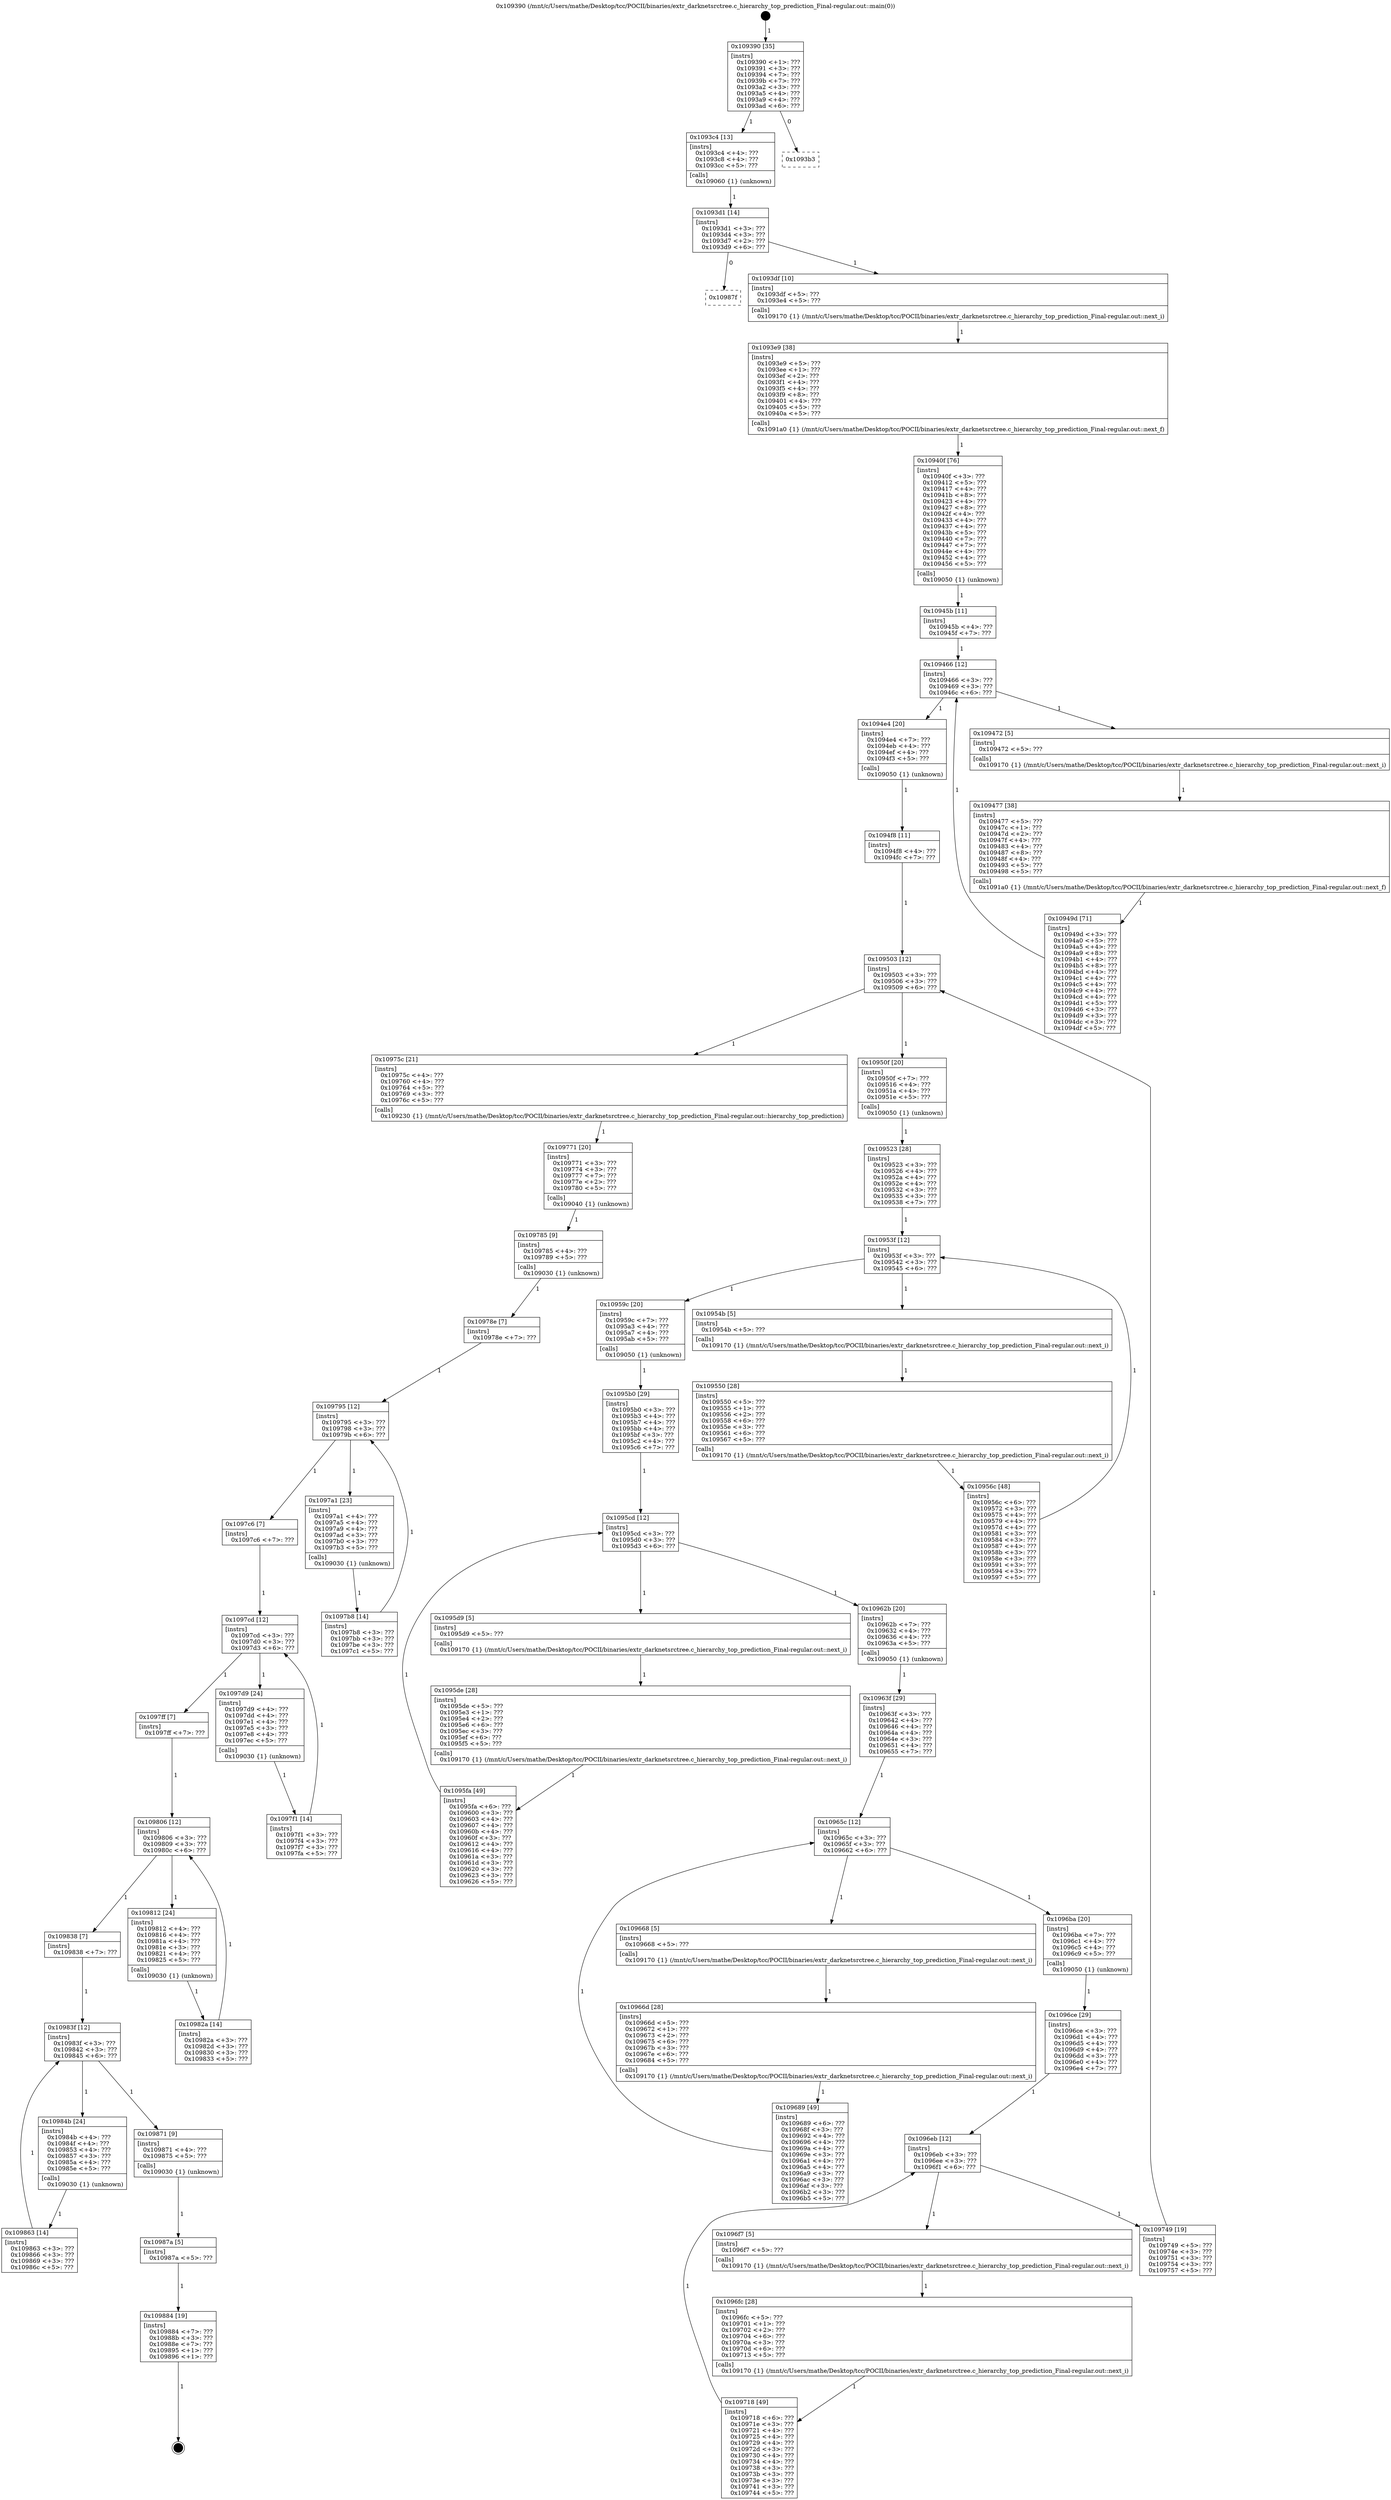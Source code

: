 digraph "0x109390" {
  label = "0x109390 (/mnt/c/Users/mathe/Desktop/tcc/POCII/binaries/extr_darknetsrctree.c_hierarchy_top_prediction_Final-regular.out::main(0))"
  labelloc = "t"
  node[shape=record]

  Entry [label="",width=0.3,height=0.3,shape=circle,fillcolor=black,style=filled]
  "0x109390" [label="{
     0x109390 [35]\l
     | [instrs]\l
     &nbsp;&nbsp;0x109390 \<+1\>: ???\l
     &nbsp;&nbsp;0x109391 \<+3\>: ???\l
     &nbsp;&nbsp;0x109394 \<+7\>: ???\l
     &nbsp;&nbsp;0x10939b \<+7\>: ???\l
     &nbsp;&nbsp;0x1093a2 \<+3\>: ???\l
     &nbsp;&nbsp;0x1093a5 \<+4\>: ???\l
     &nbsp;&nbsp;0x1093a9 \<+4\>: ???\l
     &nbsp;&nbsp;0x1093ad \<+6\>: ???\l
  }"]
  "0x1093c4" [label="{
     0x1093c4 [13]\l
     | [instrs]\l
     &nbsp;&nbsp;0x1093c4 \<+4\>: ???\l
     &nbsp;&nbsp;0x1093c8 \<+4\>: ???\l
     &nbsp;&nbsp;0x1093cc \<+5\>: ???\l
     | [calls]\l
     &nbsp;&nbsp;0x109060 \{1\} (unknown)\l
  }"]
  "0x1093b3" [label="{
     0x1093b3\l
  }", style=dashed]
  "0x1093d1" [label="{
     0x1093d1 [14]\l
     | [instrs]\l
     &nbsp;&nbsp;0x1093d1 \<+3\>: ???\l
     &nbsp;&nbsp;0x1093d4 \<+3\>: ???\l
     &nbsp;&nbsp;0x1093d7 \<+2\>: ???\l
     &nbsp;&nbsp;0x1093d9 \<+6\>: ???\l
  }"]
  "0x10987f" [label="{
     0x10987f\l
  }", style=dashed]
  "0x1093df" [label="{
     0x1093df [10]\l
     | [instrs]\l
     &nbsp;&nbsp;0x1093df \<+5\>: ???\l
     &nbsp;&nbsp;0x1093e4 \<+5\>: ???\l
     | [calls]\l
     &nbsp;&nbsp;0x109170 \{1\} (/mnt/c/Users/mathe/Desktop/tcc/POCII/binaries/extr_darknetsrctree.c_hierarchy_top_prediction_Final-regular.out::next_i)\l
  }"]
  Exit [label="",width=0.3,height=0.3,shape=circle,fillcolor=black,style=filled,peripheries=2]
  "0x1093e9" [label="{
     0x1093e9 [38]\l
     | [instrs]\l
     &nbsp;&nbsp;0x1093e9 \<+5\>: ???\l
     &nbsp;&nbsp;0x1093ee \<+1\>: ???\l
     &nbsp;&nbsp;0x1093ef \<+2\>: ???\l
     &nbsp;&nbsp;0x1093f1 \<+4\>: ???\l
     &nbsp;&nbsp;0x1093f5 \<+4\>: ???\l
     &nbsp;&nbsp;0x1093f9 \<+8\>: ???\l
     &nbsp;&nbsp;0x109401 \<+4\>: ???\l
     &nbsp;&nbsp;0x109405 \<+5\>: ???\l
     &nbsp;&nbsp;0x10940a \<+5\>: ???\l
     | [calls]\l
     &nbsp;&nbsp;0x1091a0 \{1\} (/mnt/c/Users/mathe/Desktop/tcc/POCII/binaries/extr_darknetsrctree.c_hierarchy_top_prediction_Final-regular.out::next_f)\l
  }"]
  "0x10940f" [label="{
     0x10940f [76]\l
     | [instrs]\l
     &nbsp;&nbsp;0x10940f \<+3\>: ???\l
     &nbsp;&nbsp;0x109412 \<+5\>: ???\l
     &nbsp;&nbsp;0x109417 \<+4\>: ???\l
     &nbsp;&nbsp;0x10941b \<+8\>: ???\l
     &nbsp;&nbsp;0x109423 \<+4\>: ???\l
     &nbsp;&nbsp;0x109427 \<+8\>: ???\l
     &nbsp;&nbsp;0x10942f \<+4\>: ???\l
     &nbsp;&nbsp;0x109433 \<+4\>: ???\l
     &nbsp;&nbsp;0x109437 \<+4\>: ???\l
     &nbsp;&nbsp;0x10943b \<+5\>: ???\l
     &nbsp;&nbsp;0x109440 \<+7\>: ???\l
     &nbsp;&nbsp;0x109447 \<+7\>: ???\l
     &nbsp;&nbsp;0x10944e \<+4\>: ???\l
     &nbsp;&nbsp;0x109452 \<+4\>: ???\l
     &nbsp;&nbsp;0x109456 \<+5\>: ???\l
     | [calls]\l
     &nbsp;&nbsp;0x109050 \{1\} (unknown)\l
  }"]
  "0x109466" [label="{
     0x109466 [12]\l
     | [instrs]\l
     &nbsp;&nbsp;0x109466 \<+3\>: ???\l
     &nbsp;&nbsp;0x109469 \<+3\>: ???\l
     &nbsp;&nbsp;0x10946c \<+6\>: ???\l
  }"]
  "0x1094e4" [label="{
     0x1094e4 [20]\l
     | [instrs]\l
     &nbsp;&nbsp;0x1094e4 \<+7\>: ???\l
     &nbsp;&nbsp;0x1094eb \<+4\>: ???\l
     &nbsp;&nbsp;0x1094ef \<+4\>: ???\l
     &nbsp;&nbsp;0x1094f3 \<+5\>: ???\l
     | [calls]\l
     &nbsp;&nbsp;0x109050 \{1\} (unknown)\l
  }"]
  "0x109472" [label="{
     0x109472 [5]\l
     | [instrs]\l
     &nbsp;&nbsp;0x109472 \<+5\>: ???\l
     | [calls]\l
     &nbsp;&nbsp;0x109170 \{1\} (/mnt/c/Users/mathe/Desktop/tcc/POCII/binaries/extr_darknetsrctree.c_hierarchy_top_prediction_Final-regular.out::next_i)\l
  }"]
  "0x109477" [label="{
     0x109477 [38]\l
     | [instrs]\l
     &nbsp;&nbsp;0x109477 \<+5\>: ???\l
     &nbsp;&nbsp;0x10947c \<+1\>: ???\l
     &nbsp;&nbsp;0x10947d \<+2\>: ???\l
     &nbsp;&nbsp;0x10947f \<+4\>: ???\l
     &nbsp;&nbsp;0x109483 \<+4\>: ???\l
     &nbsp;&nbsp;0x109487 \<+8\>: ???\l
     &nbsp;&nbsp;0x10948f \<+4\>: ???\l
     &nbsp;&nbsp;0x109493 \<+5\>: ???\l
     &nbsp;&nbsp;0x109498 \<+5\>: ???\l
     | [calls]\l
     &nbsp;&nbsp;0x1091a0 \{1\} (/mnt/c/Users/mathe/Desktop/tcc/POCII/binaries/extr_darknetsrctree.c_hierarchy_top_prediction_Final-regular.out::next_f)\l
  }"]
  "0x10949d" [label="{
     0x10949d [71]\l
     | [instrs]\l
     &nbsp;&nbsp;0x10949d \<+3\>: ???\l
     &nbsp;&nbsp;0x1094a0 \<+5\>: ???\l
     &nbsp;&nbsp;0x1094a5 \<+4\>: ???\l
     &nbsp;&nbsp;0x1094a9 \<+8\>: ???\l
     &nbsp;&nbsp;0x1094b1 \<+4\>: ???\l
     &nbsp;&nbsp;0x1094b5 \<+8\>: ???\l
     &nbsp;&nbsp;0x1094bd \<+4\>: ???\l
     &nbsp;&nbsp;0x1094c1 \<+4\>: ???\l
     &nbsp;&nbsp;0x1094c5 \<+4\>: ???\l
     &nbsp;&nbsp;0x1094c9 \<+4\>: ???\l
     &nbsp;&nbsp;0x1094cd \<+4\>: ???\l
     &nbsp;&nbsp;0x1094d1 \<+5\>: ???\l
     &nbsp;&nbsp;0x1094d6 \<+3\>: ???\l
     &nbsp;&nbsp;0x1094d9 \<+3\>: ???\l
     &nbsp;&nbsp;0x1094dc \<+3\>: ???\l
     &nbsp;&nbsp;0x1094df \<+5\>: ???\l
  }"]
  "0x10945b" [label="{
     0x10945b [11]\l
     | [instrs]\l
     &nbsp;&nbsp;0x10945b \<+4\>: ???\l
     &nbsp;&nbsp;0x10945f \<+7\>: ???\l
  }"]
  "0x109503" [label="{
     0x109503 [12]\l
     | [instrs]\l
     &nbsp;&nbsp;0x109503 \<+3\>: ???\l
     &nbsp;&nbsp;0x109506 \<+3\>: ???\l
     &nbsp;&nbsp;0x109509 \<+6\>: ???\l
  }"]
  "0x10975c" [label="{
     0x10975c [21]\l
     | [instrs]\l
     &nbsp;&nbsp;0x10975c \<+4\>: ???\l
     &nbsp;&nbsp;0x109760 \<+4\>: ???\l
     &nbsp;&nbsp;0x109764 \<+5\>: ???\l
     &nbsp;&nbsp;0x109769 \<+3\>: ???\l
     &nbsp;&nbsp;0x10976c \<+5\>: ???\l
     | [calls]\l
     &nbsp;&nbsp;0x109230 \{1\} (/mnt/c/Users/mathe/Desktop/tcc/POCII/binaries/extr_darknetsrctree.c_hierarchy_top_prediction_Final-regular.out::hierarchy_top_prediction)\l
  }"]
  "0x10950f" [label="{
     0x10950f [20]\l
     | [instrs]\l
     &nbsp;&nbsp;0x10950f \<+7\>: ???\l
     &nbsp;&nbsp;0x109516 \<+4\>: ???\l
     &nbsp;&nbsp;0x10951a \<+4\>: ???\l
     &nbsp;&nbsp;0x10951e \<+5\>: ???\l
     | [calls]\l
     &nbsp;&nbsp;0x109050 \{1\} (unknown)\l
  }"]
  "0x10953f" [label="{
     0x10953f [12]\l
     | [instrs]\l
     &nbsp;&nbsp;0x10953f \<+3\>: ???\l
     &nbsp;&nbsp;0x109542 \<+3\>: ???\l
     &nbsp;&nbsp;0x109545 \<+6\>: ???\l
  }"]
  "0x10959c" [label="{
     0x10959c [20]\l
     | [instrs]\l
     &nbsp;&nbsp;0x10959c \<+7\>: ???\l
     &nbsp;&nbsp;0x1095a3 \<+4\>: ???\l
     &nbsp;&nbsp;0x1095a7 \<+4\>: ???\l
     &nbsp;&nbsp;0x1095ab \<+5\>: ???\l
     | [calls]\l
     &nbsp;&nbsp;0x109050 \{1\} (unknown)\l
  }"]
  "0x10954b" [label="{
     0x10954b [5]\l
     | [instrs]\l
     &nbsp;&nbsp;0x10954b \<+5\>: ???\l
     | [calls]\l
     &nbsp;&nbsp;0x109170 \{1\} (/mnt/c/Users/mathe/Desktop/tcc/POCII/binaries/extr_darknetsrctree.c_hierarchy_top_prediction_Final-regular.out::next_i)\l
  }"]
  "0x109550" [label="{
     0x109550 [28]\l
     | [instrs]\l
     &nbsp;&nbsp;0x109550 \<+5\>: ???\l
     &nbsp;&nbsp;0x109555 \<+1\>: ???\l
     &nbsp;&nbsp;0x109556 \<+2\>: ???\l
     &nbsp;&nbsp;0x109558 \<+6\>: ???\l
     &nbsp;&nbsp;0x10955e \<+3\>: ???\l
     &nbsp;&nbsp;0x109561 \<+6\>: ???\l
     &nbsp;&nbsp;0x109567 \<+5\>: ???\l
     | [calls]\l
     &nbsp;&nbsp;0x109170 \{1\} (/mnt/c/Users/mathe/Desktop/tcc/POCII/binaries/extr_darknetsrctree.c_hierarchy_top_prediction_Final-regular.out::next_i)\l
  }"]
  "0x10956c" [label="{
     0x10956c [48]\l
     | [instrs]\l
     &nbsp;&nbsp;0x10956c \<+6\>: ???\l
     &nbsp;&nbsp;0x109572 \<+3\>: ???\l
     &nbsp;&nbsp;0x109575 \<+4\>: ???\l
     &nbsp;&nbsp;0x109579 \<+4\>: ???\l
     &nbsp;&nbsp;0x10957d \<+4\>: ???\l
     &nbsp;&nbsp;0x109581 \<+3\>: ???\l
     &nbsp;&nbsp;0x109584 \<+3\>: ???\l
     &nbsp;&nbsp;0x109587 \<+4\>: ???\l
     &nbsp;&nbsp;0x10958b \<+3\>: ???\l
     &nbsp;&nbsp;0x10958e \<+3\>: ???\l
     &nbsp;&nbsp;0x109591 \<+3\>: ???\l
     &nbsp;&nbsp;0x109594 \<+3\>: ???\l
     &nbsp;&nbsp;0x109597 \<+5\>: ???\l
  }"]
  "0x109523" [label="{
     0x109523 [28]\l
     | [instrs]\l
     &nbsp;&nbsp;0x109523 \<+3\>: ???\l
     &nbsp;&nbsp;0x109526 \<+4\>: ???\l
     &nbsp;&nbsp;0x10952a \<+4\>: ???\l
     &nbsp;&nbsp;0x10952e \<+4\>: ???\l
     &nbsp;&nbsp;0x109532 \<+3\>: ???\l
     &nbsp;&nbsp;0x109535 \<+3\>: ???\l
     &nbsp;&nbsp;0x109538 \<+7\>: ???\l
  }"]
  "0x1095cd" [label="{
     0x1095cd [12]\l
     | [instrs]\l
     &nbsp;&nbsp;0x1095cd \<+3\>: ???\l
     &nbsp;&nbsp;0x1095d0 \<+3\>: ???\l
     &nbsp;&nbsp;0x1095d3 \<+6\>: ???\l
  }"]
  "0x10962b" [label="{
     0x10962b [20]\l
     | [instrs]\l
     &nbsp;&nbsp;0x10962b \<+7\>: ???\l
     &nbsp;&nbsp;0x109632 \<+4\>: ???\l
     &nbsp;&nbsp;0x109636 \<+4\>: ???\l
     &nbsp;&nbsp;0x10963a \<+5\>: ???\l
     | [calls]\l
     &nbsp;&nbsp;0x109050 \{1\} (unknown)\l
  }"]
  "0x1095d9" [label="{
     0x1095d9 [5]\l
     | [instrs]\l
     &nbsp;&nbsp;0x1095d9 \<+5\>: ???\l
     | [calls]\l
     &nbsp;&nbsp;0x109170 \{1\} (/mnt/c/Users/mathe/Desktop/tcc/POCII/binaries/extr_darknetsrctree.c_hierarchy_top_prediction_Final-regular.out::next_i)\l
  }"]
  "0x1095de" [label="{
     0x1095de [28]\l
     | [instrs]\l
     &nbsp;&nbsp;0x1095de \<+5\>: ???\l
     &nbsp;&nbsp;0x1095e3 \<+1\>: ???\l
     &nbsp;&nbsp;0x1095e4 \<+2\>: ???\l
     &nbsp;&nbsp;0x1095e6 \<+6\>: ???\l
     &nbsp;&nbsp;0x1095ec \<+3\>: ???\l
     &nbsp;&nbsp;0x1095ef \<+6\>: ???\l
     &nbsp;&nbsp;0x1095f5 \<+5\>: ???\l
     | [calls]\l
     &nbsp;&nbsp;0x109170 \{1\} (/mnt/c/Users/mathe/Desktop/tcc/POCII/binaries/extr_darknetsrctree.c_hierarchy_top_prediction_Final-regular.out::next_i)\l
  }"]
  "0x1095fa" [label="{
     0x1095fa [49]\l
     | [instrs]\l
     &nbsp;&nbsp;0x1095fa \<+6\>: ???\l
     &nbsp;&nbsp;0x109600 \<+3\>: ???\l
     &nbsp;&nbsp;0x109603 \<+4\>: ???\l
     &nbsp;&nbsp;0x109607 \<+4\>: ???\l
     &nbsp;&nbsp;0x10960b \<+4\>: ???\l
     &nbsp;&nbsp;0x10960f \<+3\>: ???\l
     &nbsp;&nbsp;0x109612 \<+4\>: ???\l
     &nbsp;&nbsp;0x109616 \<+4\>: ???\l
     &nbsp;&nbsp;0x10961a \<+3\>: ???\l
     &nbsp;&nbsp;0x10961d \<+3\>: ???\l
     &nbsp;&nbsp;0x109620 \<+3\>: ???\l
     &nbsp;&nbsp;0x109623 \<+3\>: ???\l
     &nbsp;&nbsp;0x109626 \<+5\>: ???\l
  }"]
  "0x1095b0" [label="{
     0x1095b0 [29]\l
     | [instrs]\l
     &nbsp;&nbsp;0x1095b0 \<+3\>: ???\l
     &nbsp;&nbsp;0x1095b3 \<+4\>: ???\l
     &nbsp;&nbsp;0x1095b7 \<+4\>: ???\l
     &nbsp;&nbsp;0x1095bb \<+4\>: ???\l
     &nbsp;&nbsp;0x1095bf \<+3\>: ???\l
     &nbsp;&nbsp;0x1095c2 \<+4\>: ???\l
     &nbsp;&nbsp;0x1095c6 \<+7\>: ???\l
  }"]
  "0x10965c" [label="{
     0x10965c [12]\l
     | [instrs]\l
     &nbsp;&nbsp;0x10965c \<+3\>: ???\l
     &nbsp;&nbsp;0x10965f \<+3\>: ???\l
     &nbsp;&nbsp;0x109662 \<+6\>: ???\l
  }"]
  "0x1096ba" [label="{
     0x1096ba [20]\l
     | [instrs]\l
     &nbsp;&nbsp;0x1096ba \<+7\>: ???\l
     &nbsp;&nbsp;0x1096c1 \<+4\>: ???\l
     &nbsp;&nbsp;0x1096c5 \<+4\>: ???\l
     &nbsp;&nbsp;0x1096c9 \<+5\>: ???\l
     | [calls]\l
     &nbsp;&nbsp;0x109050 \{1\} (unknown)\l
  }"]
  "0x109668" [label="{
     0x109668 [5]\l
     | [instrs]\l
     &nbsp;&nbsp;0x109668 \<+5\>: ???\l
     | [calls]\l
     &nbsp;&nbsp;0x109170 \{1\} (/mnt/c/Users/mathe/Desktop/tcc/POCII/binaries/extr_darknetsrctree.c_hierarchy_top_prediction_Final-regular.out::next_i)\l
  }"]
  "0x10966d" [label="{
     0x10966d [28]\l
     | [instrs]\l
     &nbsp;&nbsp;0x10966d \<+5\>: ???\l
     &nbsp;&nbsp;0x109672 \<+1\>: ???\l
     &nbsp;&nbsp;0x109673 \<+2\>: ???\l
     &nbsp;&nbsp;0x109675 \<+6\>: ???\l
     &nbsp;&nbsp;0x10967b \<+3\>: ???\l
     &nbsp;&nbsp;0x10967e \<+6\>: ???\l
     &nbsp;&nbsp;0x109684 \<+5\>: ???\l
     | [calls]\l
     &nbsp;&nbsp;0x109170 \{1\} (/mnt/c/Users/mathe/Desktop/tcc/POCII/binaries/extr_darknetsrctree.c_hierarchy_top_prediction_Final-regular.out::next_i)\l
  }"]
  "0x109689" [label="{
     0x109689 [49]\l
     | [instrs]\l
     &nbsp;&nbsp;0x109689 \<+6\>: ???\l
     &nbsp;&nbsp;0x10968f \<+3\>: ???\l
     &nbsp;&nbsp;0x109692 \<+4\>: ???\l
     &nbsp;&nbsp;0x109696 \<+4\>: ???\l
     &nbsp;&nbsp;0x10969a \<+4\>: ???\l
     &nbsp;&nbsp;0x10969e \<+3\>: ???\l
     &nbsp;&nbsp;0x1096a1 \<+4\>: ???\l
     &nbsp;&nbsp;0x1096a5 \<+4\>: ???\l
     &nbsp;&nbsp;0x1096a9 \<+3\>: ???\l
     &nbsp;&nbsp;0x1096ac \<+3\>: ???\l
     &nbsp;&nbsp;0x1096af \<+3\>: ???\l
     &nbsp;&nbsp;0x1096b2 \<+3\>: ???\l
     &nbsp;&nbsp;0x1096b5 \<+5\>: ???\l
  }"]
  "0x10963f" [label="{
     0x10963f [29]\l
     | [instrs]\l
     &nbsp;&nbsp;0x10963f \<+3\>: ???\l
     &nbsp;&nbsp;0x109642 \<+4\>: ???\l
     &nbsp;&nbsp;0x109646 \<+4\>: ???\l
     &nbsp;&nbsp;0x10964a \<+4\>: ???\l
     &nbsp;&nbsp;0x10964e \<+3\>: ???\l
     &nbsp;&nbsp;0x109651 \<+4\>: ???\l
     &nbsp;&nbsp;0x109655 \<+7\>: ???\l
  }"]
  "0x1096eb" [label="{
     0x1096eb [12]\l
     | [instrs]\l
     &nbsp;&nbsp;0x1096eb \<+3\>: ???\l
     &nbsp;&nbsp;0x1096ee \<+3\>: ???\l
     &nbsp;&nbsp;0x1096f1 \<+6\>: ???\l
  }"]
  "0x109749" [label="{
     0x109749 [19]\l
     | [instrs]\l
     &nbsp;&nbsp;0x109749 \<+5\>: ???\l
     &nbsp;&nbsp;0x10974e \<+3\>: ???\l
     &nbsp;&nbsp;0x109751 \<+3\>: ???\l
     &nbsp;&nbsp;0x109754 \<+3\>: ???\l
     &nbsp;&nbsp;0x109757 \<+5\>: ???\l
  }"]
  "0x1096f7" [label="{
     0x1096f7 [5]\l
     | [instrs]\l
     &nbsp;&nbsp;0x1096f7 \<+5\>: ???\l
     | [calls]\l
     &nbsp;&nbsp;0x109170 \{1\} (/mnt/c/Users/mathe/Desktop/tcc/POCII/binaries/extr_darknetsrctree.c_hierarchy_top_prediction_Final-regular.out::next_i)\l
  }"]
  "0x1096fc" [label="{
     0x1096fc [28]\l
     | [instrs]\l
     &nbsp;&nbsp;0x1096fc \<+5\>: ???\l
     &nbsp;&nbsp;0x109701 \<+1\>: ???\l
     &nbsp;&nbsp;0x109702 \<+2\>: ???\l
     &nbsp;&nbsp;0x109704 \<+6\>: ???\l
     &nbsp;&nbsp;0x10970a \<+3\>: ???\l
     &nbsp;&nbsp;0x10970d \<+6\>: ???\l
     &nbsp;&nbsp;0x109713 \<+5\>: ???\l
     | [calls]\l
     &nbsp;&nbsp;0x109170 \{1\} (/mnt/c/Users/mathe/Desktop/tcc/POCII/binaries/extr_darknetsrctree.c_hierarchy_top_prediction_Final-regular.out::next_i)\l
  }"]
  "0x109718" [label="{
     0x109718 [49]\l
     | [instrs]\l
     &nbsp;&nbsp;0x109718 \<+6\>: ???\l
     &nbsp;&nbsp;0x10971e \<+3\>: ???\l
     &nbsp;&nbsp;0x109721 \<+4\>: ???\l
     &nbsp;&nbsp;0x109725 \<+4\>: ???\l
     &nbsp;&nbsp;0x109729 \<+4\>: ???\l
     &nbsp;&nbsp;0x10972d \<+3\>: ???\l
     &nbsp;&nbsp;0x109730 \<+4\>: ???\l
     &nbsp;&nbsp;0x109734 \<+4\>: ???\l
     &nbsp;&nbsp;0x109738 \<+3\>: ???\l
     &nbsp;&nbsp;0x10973b \<+3\>: ???\l
     &nbsp;&nbsp;0x10973e \<+3\>: ???\l
     &nbsp;&nbsp;0x109741 \<+3\>: ???\l
     &nbsp;&nbsp;0x109744 \<+5\>: ???\l
  }"]
  "0x1096ce" [label="{
     0x1096ce [29]\l
     | [instrs]\l
     &nbsp;&nbsp;0x1096ce \<+3\>: ???\l
     &nbsp;&nbsp;0x1096d1 \<+4\>: ???\l
     &nbsp;&nbsp;0x1096d5 \<+4\>: ???\l
     &nbsp;&nbsp;0x1096d9 \<+4\>: ???\l
     &nbsp;&nbsp;0x1096dd \<+3\>: ???\l
     &nbsp;&nbsp;0x1096e0 \<+4\>: ???\l
     &nbsp;&nbsp;0x1096e4 \<+7\>: ???\l
  }"]
  "0x109884" [label="{
     0x109884 [19]\l
     | [instrs]\l
     &nbsp;&nbsp;0x109884 \<+7\>: ???\l
     &nbsp;&nbsp;0x10988b \<+3\>: ???\l
     &nbsp;&nbsp;0x10988e \<+7\>: ???\l
     &nbsp;&nbsp;0x109895 \<+1\>: ???\l
     &nbsp;&nbsp;0x109896 \<+1\>: ???\l
  }"]
  "0x1094f8" [label="{
     0x1094f8 [11]\l
     | [instrs]\l
     &nbsp;&nbsp;0x1094f8 \<+4\>: ???\l
     &nbsp;&nbsp;0x1094fc \<+7\>: ???\l
  }"]
  "0x109771" [label="{
     0x109771 [20]\l
     | [instrs]\l
     &nbsp;&nbsp;0x109771 \<+3\>: ???\l
     &nbsp;&nbsp;0x109774 \<+3\>: ???\l
     &nbsp;&nbsp;0x109777 \<+7\>: ???\l
     &nbsp;&nbsp;0x10977e \<+2\>: ???\l
     &nbsp;&nbsp;0x109780 \<+5\>: ???\l
     | [calls]\l
     &nbsp;&nbsp;0x109040 \{1\} (unknown)\l
  }"]
  "0x109785" [label="{
     0x109785 [9]\l
     | [instrs]\l
     &nbsp;&nbsp;0x109785 \<+4\>: ???\l
     &nbsp;&nbsp;0x109789 \<+5\>: ???\l
     | [calls]\l
     &nbsp;&nbsp;0x109030 \{1\} (unknown)\l
  }"]
  "0x109795" [label="{
     0x109795 [12]\l
     | [instrs]\l
     &nbsp;&nbsp;0x109795 \<+3\>: ???\l
     &nbsp;&nbsp;0x109798 \<+3\>: ???\l
     &nbsp;&nbsp;0x10979b \<+6\>: ???\l
  }"]
  "0x1097cd" [label="{
     0x1097cd [12]\l
     | [instrs]\l
     &nbsp;&nbsp;0x1097cd \<+3\>: ???\l
     &nbsp;&nbsp;0x1097d0 \<+3\>: ???\l
     &nbsp;&nbsp;0x1097d3 \<+6\>: ???\l
  }"]
  "0x1097a1" [label="{
     0x1097a1 [23]\l
     | [instrs]\l
     &nbsp;&nbsp;0x1097a1 \<+4\>: ???\l
     &nbsp;&nbsp;0x1097a5 \<+4\>: ???\l
     &nbsp;&nbsp;0x1097a9 \<+4\>: ???\l
     &nbsp;&nbsp;0x1097ad \<+3\>: ???\l
     &nbsp;&nbsp;0x1097b0 \<+3\>: ???\l
     &nbsp;&nbsp;0x1097b3 \<+5\>: ???\l
     | [calls]\l
     &nbsp;&nbsp;0x109030 \{1\} (unknown)\l
  }"]
  "0x1097b8" [label="{
     0x1097b8 [14]\l
     | [instrs]\l
     &nbsp;&nbsp;0x1097b8 \<+3\>: ???\l
     &nbsp;&nbsp;0x1097bb \<+3\>: ???\l
     &nbsp;&nbsp;0x1097be \<+3\>: ???\l
     &nbsp;&nbsp;0x1097c1 \<+5\>: ???\l
  }"]
  "0x10978e" [label="{
     0x10978e [7]\l
     | [instrs]\l
     &nbsp;&nbsp;0x10978e \<+7\>: ???\l
  }"]
  "0x109806" [label="{
     0x109806 [12]\l
     | [instrs]\l
     &nbsp;&nbsp;0x109806 \<+3\>: ???\l
     &nbsp;&nbsp;0x109809 \<+3\>: ???\l
     &nbsp;&nbsp;0x10980c \<+6\>: ???\l
  }"]
  "0x1097d9" [label="{
     0x1097d9 [24]\l
     | [instrs]\l
     &nbsp;&nbsp;0x1097d9 \<+4\>: ???\l
     &nbsp;&nbsp;0x1097dd \<+4\>: ???\l
     &nbsp;&nbsp;0x1097e1 \<+4\>: ???\l
     &nbsp;&nbsp;0x1097e5 \<+3\>: ???\l
     &nbsp;&nbsp;0x1097e8 \<+4\>: ???\l
     &nbsp;&nbsp;0x1097ec \<+5\>: ???\l
     | [calls]\l
     &nbsp;&nbsp;0x109030 \{1\} (unknown)\l
  }"]
  "0x1097f1" [label="{
     0x1097f1 [14]\l
     | [instrs]\l
     &nbsp;&nbsp;0x1097f1 \<+3\>: ???\l
     &nbsp;&nbsp;0x1097f4 \<+3\>: ???\l
     &nbsp;&nbsp;0x1097f7 \<+3\>: ???\l
     &nbsp;&nbsp;0x1097fa \<+5\>: ???\l
  }"]
  "0x1097c6" [label="{
     0x1097c6 [7]\l
     | [instrs]\l
     &nbsp;&nbsp;0x1097c6 \<+7\>: ???\l
  }"]
  "0x10983f" [label="{
     0x10983f [12]\l
     | [instrs]\l
     &nbsp;&nbsp;0x10983f \<+3\>: ???\l
     &nbsp;&nbsp;0x109842 \<+3\>: ???\l
     &nbsp;&nbsp;0x109845 \<+6\>: ???\l
  }"]
  "0x109812" [label="{
     0x109812 [24]\l
     | [instrs]\l
     &nbsp;&nbsp;0x109812 \<+4\>: ???\l
     &nbsp;&nbsp;0x109816 \<+4\>: ???\l
     &nbsp;&nbsp;0x10981a \<+4\>: ???\l
     &nbsp;&nbsp;0x10981e \<+3\>: ???\l
     &nbsp;&nbsp;0x109821 \<+4\>: ???\l
     &nbsp;&nbsp;0x109825 \<+5\>: ???\l
     | [calls]\l
     &nbsp;&nbsp;0x109030 \{1\} (unknown)\l
  }"]
  "0x10982a" [label="{
     0x10982a [14]\l
     | [instrs]\l
     &nbsp;&nbsp;0x10982a \<+3\>: ???\l
     &nbsp;&nbsp;0x10982d \<+3\>: ???\l
     &nbsp;&nbsp;0x109830 \<+3\>: ???\l
     &nbsp;&nbsp;0x109833 \<+5\>: ???\l
  }"]
  "0x1097ff" [label="{
     0x1097ff [7]\l
     | [instrs]\l
     &nbsp;&nbsp;0x1097ff \<+7\>: ???\l
  }"]
  "0x109871" [label="{
     0x109871 [9]\l
     | [instrs]\l
     &nbsp;&nbsp;0x109871 \<+4\>: ???\l
     &nbsp;&nbsp;0x109875 \<+5\>: ???\l
     | [calls]\l
     &nbsp;&nbsp;0x109030 \{1\} (unknown)\l
  }"]
  "0x10984b" [label="{
     0x10984b [24]\l
     | [instrs]\l
     &nbsp;&nbsp;0x10984b \<+4\>: ???\l
     &nbsp;&nbsp;0x10984f \<+4\>: ???\l
     &nbsp;&nbsp;0x109853 \<+4\>: ???\l
     &nbsp;&nbsp;0x109857 \<+3\>: ???\l
     &nbsp;&nbsp;0x10985a \<+4\>: ???\l
     &nbsp;&nbsp;0x10985e \<+5\>: ???\l
     | [calls]\l
     &nbsp;&nbsp;0x109030 \{1\} (unknown)\l
  }"]
  "0x109863" [label="{
     0x109863 [14]\l
     | [instrs]\l
     &nbsp;&nbsp;0x109863 \<+3\>: ???\l
     &nbsp;&nbsp;0x109866 \<+3\>: ???\l
     &nbsp;&nbsp;0x109869 \<+3\>: ???\l
     &nbsp;&nbsp;0x10986c \<+5\>: ???\l
  }"]
  "0x109838" [label="{
     0x109838 [7]\l
     | [instrs]\l
     &nbsp;&nbsp;0x109838 \<+7\>: ???\l
  }"]
  "0x10987a" [label="{
     0x10987a [5]\l
     | [instrs]\l
     &nbsp;&nbsp;0x10987a \<+5\>: ???\l
  }"]
  Entry -> "0x109390" [label=" 1"]
  "0x109390" -> "0x1093c4" [label=" 1"]
  "0x109390" -> "0x1093b3" [label=" 0"]
  "0x1093c4" -> "0x1093d1" [label=" 1"]
  "0x1093d1" -> "0x10987f" [label=" 0"]
  "0x1093d1" -> "0x1093df" [label=" 1"]
  "0x109884" -> Exit [label=" 1"]
  "0x1093df" -> "0x1093e9" [label=" 1"]
  "0x1093e9" -> "0x10940f" [label=" 1"]
  "0x10940f" -> "0x10945b" [label=" 1"]
  "0x109466" -> "0x1094e4" [label=" 1"]
  "0x109466" -> "0x109472" [label=" 1"]
  "0x109472" -> "0x109477" [label=" 1"]
  "0x109477" -> "0x10949d" [label=" 1"]
  "0x10945b" -> "0x109466" [label=" 1"]
  "0x10949d" -> "0x109466" [label=" 1"]
  "0x1094e4" -> "0x1094f8" [label=" 1"]
  "0x109503" -> "0x10975c" [label=" 1"]
  "0x109503" -> "0x10950f" [label=" 1"]
  "0x10950f" -> "0x109523" [label=" 1"]
  "0x10953f" -> "0x10959c" [label=" 1"]
  "0x10953f" -> "0x10954b" [label=" 1"]
  "0x10954b" -> "0x109550" [label=" 1"]
  "0x109550" -> "0x10956c" [label=" 1"]
  "0x109523" -> "0x10953f" [label=" 1"]
  "0x10956c" -> "0x10953f" [label=" 1"]
  "0x10959c" -> "0x1095b0" [label=" 1"]
  "0x1095cd" -> "0x10962b" [label=" 1"]
  "0x1095cd" -> "0x1095d9" [label=" 1"]
  "0x1095d9" -> "0x1095de" [label=" 1"]
  "0x1095de" -> "0x1095fa" [label=" 1"]
  "0x1095b0" -> "0x1095cd" [label=" 1"]
  "0x1095fa" -> "0x1095cd" [label=" 1"]
  "0x10962b" -> "0x10963f" [label=" 1"]
  "0x10965c" -> "0x1096ba" [label=" 1"]
  "0x10965c" -> "0x109668" [label=" 1"]
  "0x109668" -> "0x10966d" [label=" 1"]
  "0x10966d" -> "0x109689" [label=" 1"]
  "0x10963f" -> "0x10965c" [label=" 1"]
  "0x109689" -> "0x10965c" [label=" 1"]
  "0x1096ba" -> "0x1096ce" [label=" 1"]
  "0x1096eb" -> "0x109749" [label=" 1"]
  "0x1096eb" -> "0x1096f7" [label=" 1"]
  "0x1096f7" -> "0x1096fc" [label=" 1"]
  "0x1096fc" -> "0x109718" [label=" 1"]
  "0x1096ce" -> "0x1096eb" [label=" 1"]
  "0x109718" -> "0x1096eb" [label=" 1"]
  "0x10987a" -> "0x109884" [label=" 1"]
  "0x1094f8" -> "0x109503" [label=" 1"]
  "0x109749" -> "0x109503" [label=" 1"]
  "0x10975c" -> "0x109771" [label=" 1"]
  "0x109771" -> "0x109785" [label=" 1"]
  "0x109785" -> "0x10978e" [label=" 1"]
  "0x109795" -> "0x1097c6" [label=" 1"]
  "0x109795" -> "0x1097a1" [label=" 1"]
  "0x1097a1" -> "0x1097b8" [label=" 1"]
  "0x10978e" -> "0x109795" [label=" 1"]
  "0x1097b8" -> "0x109795" [label=" 1"]
  "0x1097cd" -> "0x1097ff" [label=" 1"]
  "0x1097cd" -> "0x1097d9" [label=" 1"]
  "0x1097d9" -> "0x1097f1" [label=" 1"]
  "0x1097c6" -> "0x1097cd" [label=" 1"]
  "0x1097f1" -> "0x1097cd" [label=" 1"]
  "0x109806" -> "0x109838" [label=" 1"]
  "0x109806" -> "0x109812" [label=" 1"]
  "0x109812" -> "0x10982a" [label=" 1"]
  "0x1097ff" -> "0x109806" [label=" 1"]
  "0x10982a" -> "0x109806" [label=" 1"]
  "0x10983f" -> "0x109871" [label=" 1"]
  "0x10983f" -> "0x10984b" [label=" 1"]
  "0x10984b" -> "0x109863" [label=" 1"]
  "0x109838" -> "0x10983f" [label=" 1"]
  "0x109863" -> "0x10983f" [label=" 1"]
  "0x109871" -> "0x10987a" [label=" 1"]
}
